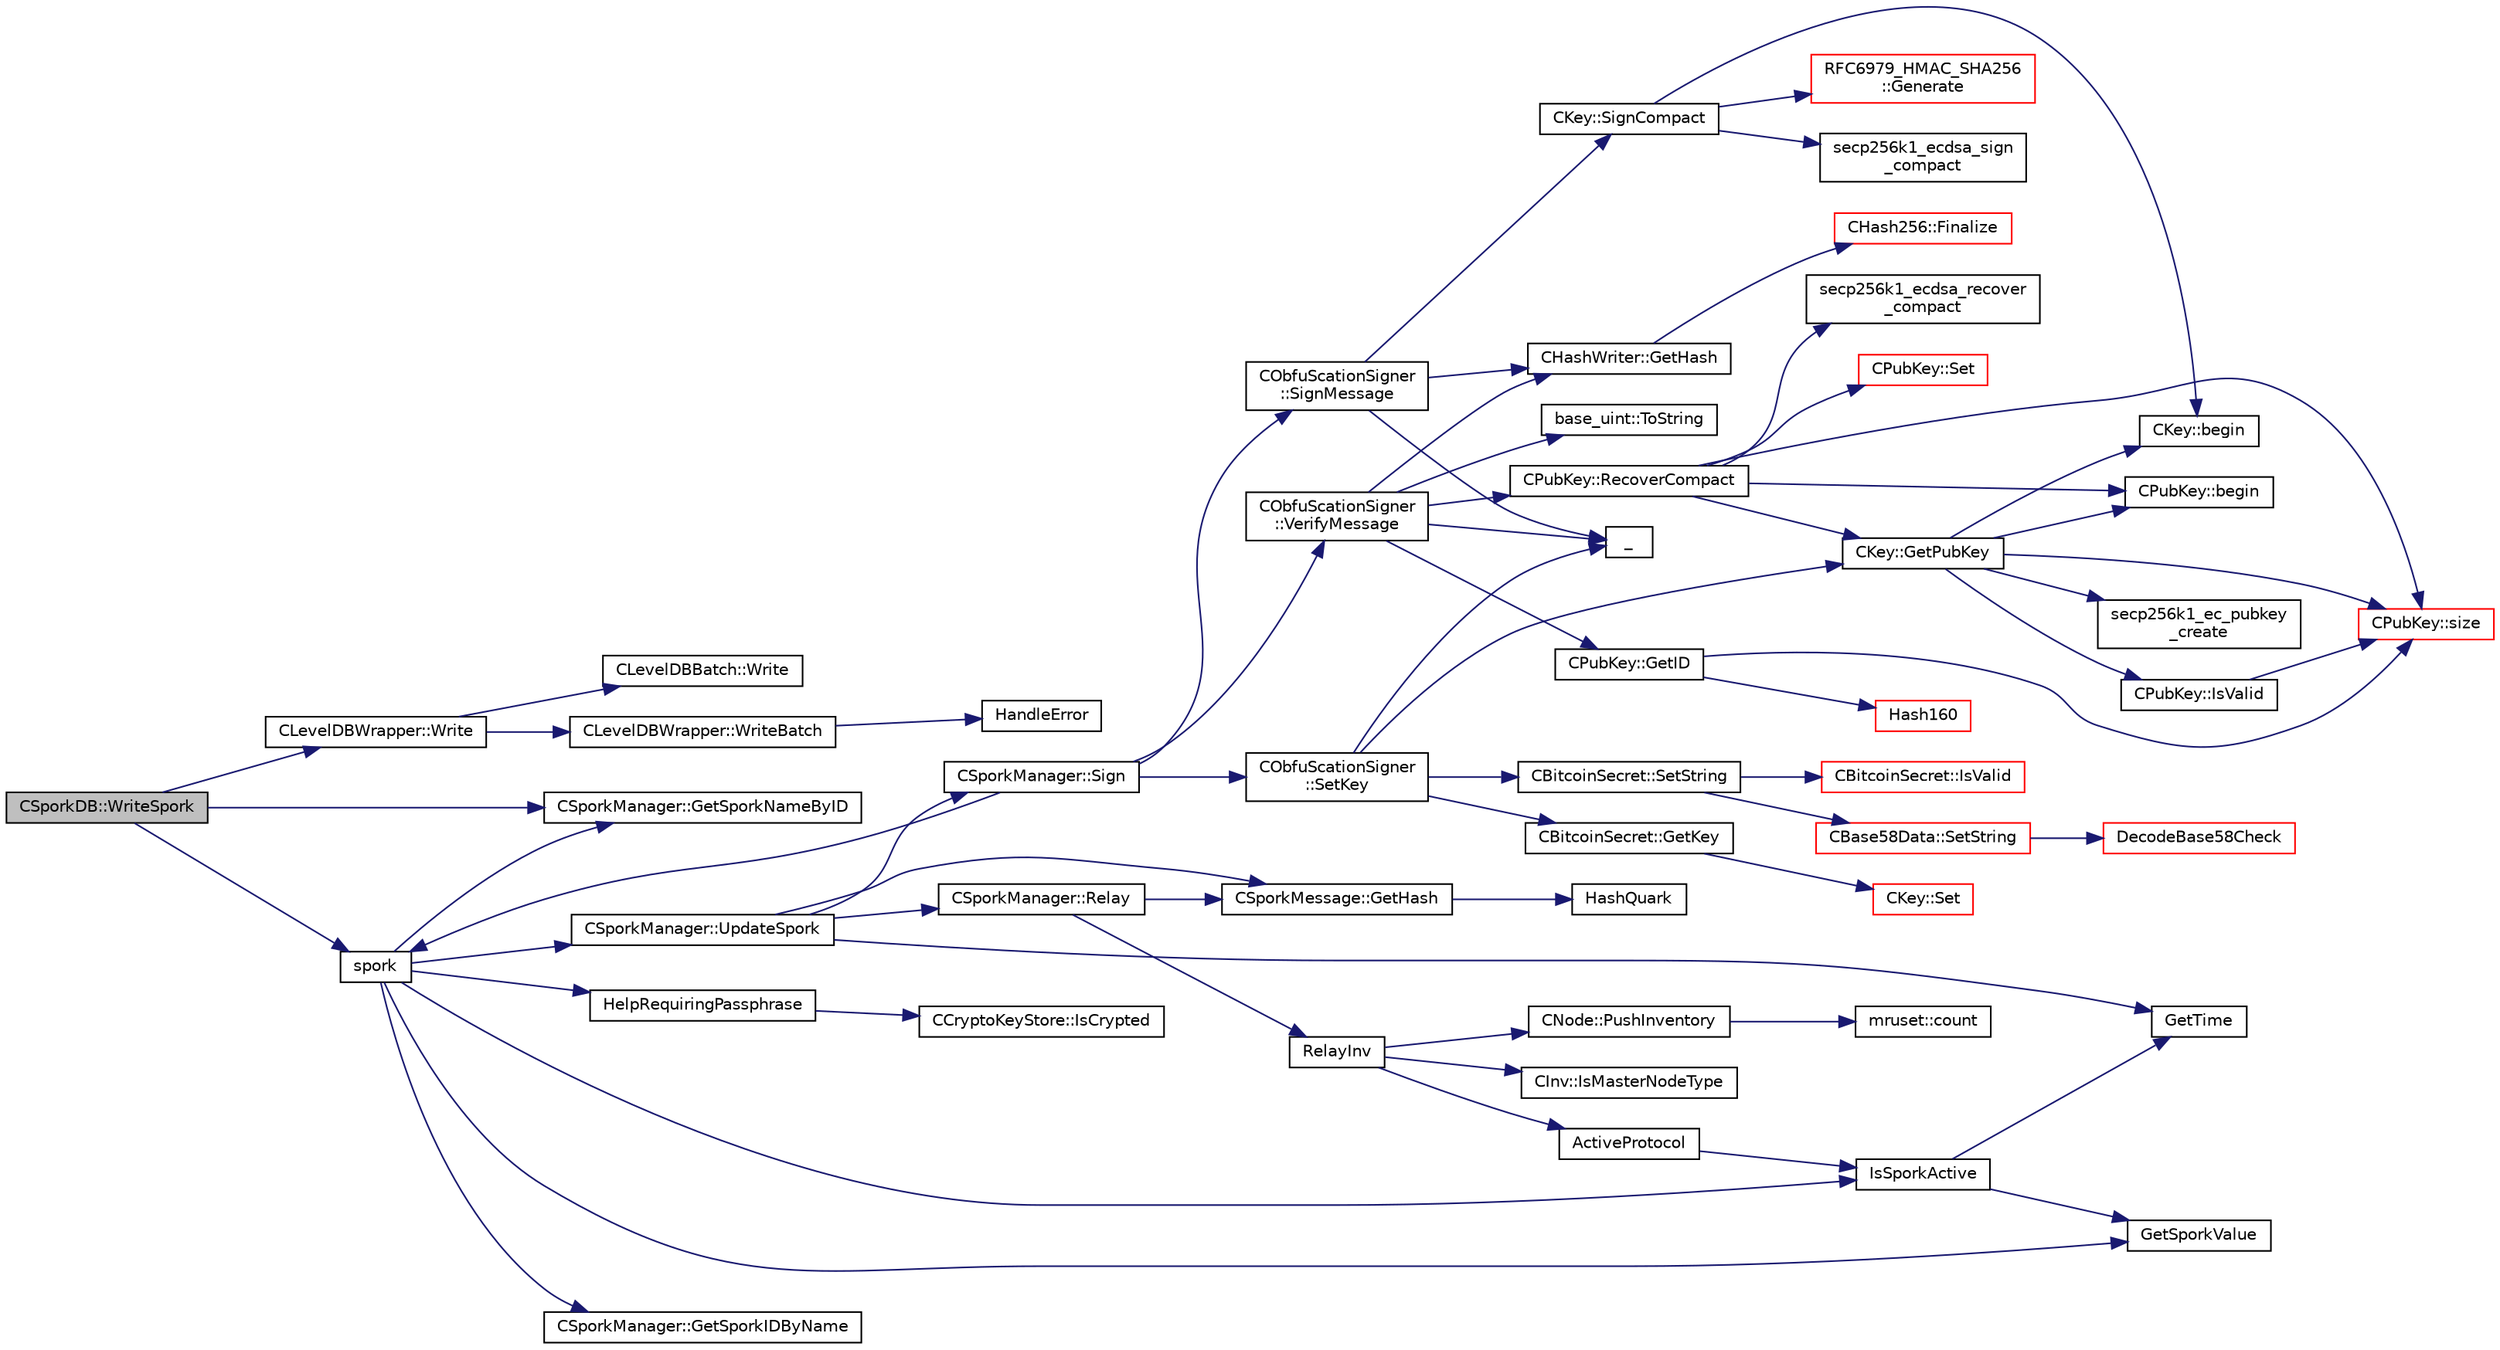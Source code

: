 digraph "CSporkDB::WriteSpork"
{
  edge [fontname="Helvetica",fontsize="10",labelfontname="Helvetica",labelfontsize="10"];
  node [fontname="Helvetica",fontsize="10",shape=record];
  rankdir="LR";
  Node77 [label="CSporkDB::WriteSpork",height=0.2,width=0.4,color="black", fillcolor="grey75", style="filled", fontcolor="black"];
  Node77 -> Node78 [color="midnightblue",fontsize="10",style="solid",fontname="Helvetica"];
  Node78 [label="CSporkManager::GetSporkNameByID",height=0.2,width=0.4,color="black", fillcolor="white", style="filled",URL="$class_c_spork_manager.html#a1a2960fa69bc49f5e4d36db583d4a840"];
  Node77 -> Node79 [color="midnightblue",fontsize="10",style="solid",fontname="Helvetica"];
  Node79 [label="CLevelDBWrapper::Write",height=0.2,width=0.4,color="black", fillcolor="white", style="filled",URL="$class_c_level_d_b_wrapper.html#a740caa1aefbafc888838ea7f70dc31f4"];
  Node79 -> Node80 [color="midnightblue",fontsize="10",style="solid",fontname="Helvetica"];
  Node80 [label="CLevelDBBatch::Write",height=0.2,width=0.4,color="black", fillcolor="white", style="filled",URL="$class_c_level_d_b_batch.html#ab459da1abafa27e834de9a4cc25b6f2d"];
  Node79 -> Node81 [color="midnightblue",fontsize="10",style="solid",fontname="Helvetica"];
  Node81 [label="CLevelDBWrapper::WriteBatch",height=0.2,width=0.4,color="black", fillcolor="white", style="filled",URL="$class_c_level_d_b_wrapper.html#a820484c9e427f9e3400396e750acf4b8"];
  Node81 -> Node82 [color="midnightblue",fontsize="10",style="solid",fontname="Helvetica"];
  Node82 [label="HandleError",height=0.2,width=0.4,color="black", fillcolor="white", style="filled",URL="$leveldbwrapper_8cpp.html#aea36eb5fddb6266b14ea8cb15e183486"];
  Node77 -> Node83 [color="midnightblue",fontsize="10",style="solid",fontname="Helvetica"];
  Node83 [label="spork",height=0.2,width=0.4,color="black", fillcolor="white", style="filled",URL="$rpcmisc_8cpp.html#a8dcc7f3e5749bbd1dad163b85d0abdcb"];
  Node83 -> Node78 [color="midnightblue",fontsize="10",style="solid",fontname="Helvetica"];
  Node83 -> Node84 [color="midnightblue",fontsize="10",style="solid",fontname="Helvetica"];
  Node84 [label="GetSporkValue",height=0.2,width=0.4,color="black", fillcolor="white", style="filled",URL="$spork_8cpp.html#a7125c44e1c9a54dc7c28556b3fb24a8f"];
  Node83 -> Node85 [color="midnightblue",fontsize="10",style="solid",fontname="Helvetica"];
  Node85 [label="IsSporkActive",height=0.2,width=0.4,color="black", fillcolor="white", style="filled",URL="$spork_8cpp.html#a3305663176e21e81c80dc951a7f8ea5e"];
  Node85 -> Node84 [color="midnightblue",fontsize="10",style="solid",fontname="Helvetica"];
  Node85 -> Node86 [color="midnightblue",fontsize="10",style="solid",fontname="Helvetica"];
  Node86 [label="GetTime",height=0.2,width=0.4,color="black", fillcolor="white", style="filled",URL="$utiltime_8cpp.html#a46fac5fba8ba905b5f9acb364f5d8c6f",tooltip="For unit testing. "];
  Node83 -> Node87 [color="midnightblue",fontsize="10",style="solid",fontname="Helvetica"];
  Node87 [label="CSporkManager::GetSporkIDByName",height=0.2,width=0.4,color="black", fillcolor="white", style="filled",URL="$class_c_spork_manager.html#ae72689cf7a2e87ef57f8f7e875a5c21d"];
  Node83 -> Node88 [color="midnightblue",fontsize="10",style="solid",fontname="Helvetica"];
  Node88 [label="CSporkManager::UpdateSpork",height=0.2,width=0.4,color="black", fillcolor="white", style="filled",URL="$class_c_spork_manager.html#afb7e15fe29bd548939657a20ca5feafb"];
  Node88 -> Node86 [color="midnightblue",fontsize="10",style="solid",fontname="Helvetica"];
  Node88 -> Node89 [color="midnightblue",fontsize="10",style="solid",fontname="Helvetica"];
  Node89 [label="CSporkManager::Sign",height=0.2,width=0.4,color="black", fillcolor="white", style="filled",URL="$class_c_spork_manager.html#adf1b5d40f378c4bd3a5ea31905b11f30"];
  Node89 -> Node83 [color="midnightblue",fontsize="10",style="solid",fontname="Helvetica"];
  Node89 -> Node90 [color="midnightblue",fontsize="10",style="solid",fontname="Helvetica"];
  Node90 [label="CObfuScationSigner\l::SetKey",height=0.2,width=0.4,color="black", fillcolor="white", style="filled",URL="$class_c_obfu_scation_signer.html#a4a12e41611db1b711d59ac4c3323dd36",tooltip="Set the private/public key values, returns true if successful. "];
  Node90 -> Node91 [color="midnightblue",fontsize="10",style="solid",fontname="Helvetica"];
  Node91 [label="CBitcoinSecret::SetString",height=0.2,width=0.4,color="black", fillcolor="white", style="filled",URL="$class_c_bitcoin_secret.html#a6a8aff02f66099f33f573ad3e6375bb1"];
  Node91 -> Node92 [color="midnightblue",fontsize="10",style="solid",fontname="Helvetica"];
  Node92 [label="CBase58Data::SetString",height=0.2,width=0.4,color="red", fillcolor="white", style="filled",URL="$class_c_base58_data.html#a250fa3bc97d03c7d87de5485c8b49b57"];
  Node92 -> Node93 [color="midnightblue",fontsize="10",style="solid",fontname="Helvetica"];
  Node93 [label="DecodeBase58Check",height=0.2,width=0.4,color="red", fillcolor="white", style="filled",URL="$base58_8cpp.html#ae2dc7ad63e243509e0871ec4a5890678",tooltip="Decode a base58-encoded string (psz) that includes a checksum into a byte vector (vchRet), return true if decoding is successful. "];
  Node91 -> Node99 [color="midnightblue",fontsize="10",style="solid",fontname="Helvetica"];
  Node99 [label="CBitcoinSecret::IsValid",height=0.2,width=0.4,color="red", fillcolor="white", style="filled",URL="$class_c_bitcoin_secret.html#a2a93fa8a09826ff63498cb3e4370c154"];
  Node90 -> Node102 [color="midnightblue",fontsize="10",style="solid",fontname="Helvetica"];
  Node102 [label="_",height=0.2,width=0.4,color="black", fillcolor="white", style="filled",URL="$ui__interface_8h.html#aad133bb6103b53cebf03fd01e2f11ba1",tooltip="Translation function: Call Translate signal on UI interface, which returns a boost::optional result..."];
  Node90 -> Node103 [color="midnightblue",fontsize="10",style="solid",fontname="Helvetica"];
  Node103 [label="CBitcoinSecret::GetKey",height=0.2,width=0.4,color="black", fillcolor="white", style="filled",URL="$class_c_bitcoin_secret.html#a4d6bf559d092e6d47f8001c7171096df"];
  Node103 -> Node104 [color="midnightblue",fontsize="10",style="solid",fontname="Helvetica"];
  Node104 [label="CKey::Set",height=0.2,width=0.4,color="red", fillcolor="white", style="filled",URL="$class_c_key.html#aaa13d5f08456bba094210c5eeabf64c8",tooltip="Initialize using begin and end iterators to byte data. "];
  Node90 -> Node107 [color="midnightblue",fontsize="10",style="solid",fontname="Helvetica"];
  Node107 [label="CKey::GetPubKey",height=0.2,width=0.4,color="black", fillcolor="white", style="filled",URL="$class_c_key.html#aa1085c59603a62db6ec776300f250337",tooltip="Compute the public key from a private key. "];
  Node107 -> Node108 [color="midnightblue",fontsize="10",style="solid",fontname="Helvetica"];
  Node108 [label="secp256k1_ec_pubkey\l_create",height=0.2,width=0.4,color="black", fillcolor="white", style="filled",URL="$secp256k1_8h.html#a22e1ef593e0d06d40b4f233e91447aa3",tooltip="Compute the public key for a secret key. "];
  Node107 -> Node109 [color="midnightblue",fontsize="10",style="solid",fontname="Helvetica"];
  Node109 [label="CPubKey::begin",height=0.2,width=0.4,color="black", fillcolor="white", style="filled",URL="$class_c_pub_key.html#a859ab9909d68092d6d4fc739237ab358"];
  Node107 -> Node110 [color="midnightblue",fontsize="10",style="solid",fontname="Helvetica"];
  Node110 [label="CKey::begin",height=0.2,width=0.4,color="black", fillcolor="white", style="filled",URL="$class_c_key.html#ab8dee0ad9d933304a22284ee40040847"];
  Node107 -> Node111 [color="midnightblue",fontsize="10",style="solid",fontname="Helvetica"];
  Node111 [label="CPubKey::size",height=0.2,width=0.4,color="red", fillcolor="white", style="filled",URL="$class_c_pub_key.html#a6bb28fcf0a5f799c69f5b7269363b309",tooltip="Simple read-only vector-like interface to the pubkey data. "];
  Node107 -> Node113 [color="midnightblue",fontsize="10",style="solid",fontname="Helvetica"];
  Node113 [label="CPubKey::IsValid",height=0.2,width=0.4,color="black", fillcolor="white", style="filled",URL="$class_c_pub_key.html#a4fa94293cf8577fd039b9a133f6c7f30"];
  Node113 -> Node111 [color="midnightblue",fontsize="10",style="solid",fontname="Helvetica"];
  Node89 -> Node114 [color="midnightblue",fontsize="10",style="solid",fontname="Helvetica"];
  Node114 [label="CObfuScationSigner\l::SignMessage",height=0.2,width=0.4,color="black", fillcolor="white", style="filled",URL="$class_c_obfu_scation_signer.html#a004eab16d18045b42d51037eab817585",tooltip="Sign the message, returns true if successful. "];
  Node114 -> Node115 [color="midnightblue",fontsize="10",style="solid",fontname="Helvetica"];
  Node115 [label="CKey::SignCompact",height=0.2,width=0.4,color="black", fillcolor="white", style="filled",URL="$class_c_key.html#afe77d80889aa68e92e6882e75424cfb8",tooltip="Create a compact signature (65 bytes), which allows reconstructing the used public key..."];
  Node115 -> Node110 [color="midnightblue",fontsize="10",style="solid",fontname="Helvetica"];
  Node115 -> Node116 [color="midnightblue",fontsize="10",style="solid",fontname="Helvetica"];
  Node116 [label="RFC6979_HMAC_SHA256\l::Generate",height=0.2,width=0.4,color="red", fillcolor="white", style="filled",URL="$class_r_f_c6979___h_m_a_c___s_h_a256.html#a9f841d552097f528631538e9939e0f70",tooltip="Generate a byte array. "];
  Node115 -> Node118 [color="midnightblue",fontsize="10",style="solid",fontname="Helvetica"];
  Node118 [label="secp256k1_ecdsa_sign\l_compact",height=0.2,width=0.4,color="black", fillcolor="white", style="filled",URL="$secp256k1_8h.html#a8f0ebc259cc949ae9b231665dfd5c004",tooltip="Create a compact ECDSA signature (64 byte + recovery id). "];
  Node114 -> Node119 [color="midnightblue",fontsize="10",style="solid",fontname="Helvetica"];
  Node119 [label="CHashWriter::GetHash",height=0.2,width=0.4,color="black", fillcolor="white", style="filled",URL="$class_c_hash_writer.html#ae94a937211502eabf19477630090093a"];
  Node119 -> Node120 [color="midnightblue",fontsize="10",style="solid",fontname="Helvetica"];
  Node120 [label="CHash256::Finalize",height=0.2,width=0.4,color="red", fillcolor="white", style="filled",URL="$class_c_hash256.html#aa8a70c1b7cf24ce7d00240a1131cf4e7"];
  Node114 -> Node102 [color="midnightblue",fontsize="10",style="solid",fontname="Helvetica"];
  Node89 -> Node124 [color="midnightblue",fontsize="10",style="solid",fontname="Helvetica"];
  Node124 [label="CObfuScationSigner\l::VerifyMessage",height=0.2,width=0.4,color="black", fillcolor="white", style="filled",URL="$class_c_obfu_scation_signer.html#aaf770086b8defa6568da76bee8fb5269",tooltip="Verify the message, returns true if succcessful. "];
  Node124 -> Node125 [color="midnightblue",fontsize="10",style="solid",fontname="Helvetica"];
  Node125 [label="CPubKey::RecoverCompact",height=0.2,width=0.4,color="black", fillcolor="white", style="filled",URL="$class_c_pub_key.html#a169505e735a02db385486b0affeb565c",tooltip="Recover a public key from a compact signature. "];
  Node125 -> Node126 [color="midnightblue",fontsize="10",style="solid",fontname="Helvetica"];
  Node126 [label="secp256k1_ecdsa_recover\l_compact",height=0.2,width=0.4,color="black", fillcolor="white", style="filled",URL="$secp256k1_8h.html#ad1f2dda163655017f0ab2ec246328975",tooltip="Recover an ECDSA public key from a compact signature. "];
  Node125 -> Node109 [color="midnightblue",fontsize="10",style="solid",fontname="Helvetica"];
  Node125 -> Node111 [color="midnightblue",fontsize="10",style="solid",fontname="Helvetica"];
  Node125 -> Node107 [color="midnightblue",fontsize="10",style="solid",fontname="Helvetica"];
  Node125 -> Node127 [color="midnightblue",fontsize="10",style="solid",fontname="Helvetica"];
  Node127 [label="CPubKey::Set",height=0.2,width=0.4,color="red", fillcolor="white", style="filled",URL="$class_c_pub_key.html#af59bc1d3be119c1f8b49d3c1e2c0797b",tooltip="Initialize a public key using begin/end iterators to byte data. "];
  Node124 -> Node119 [color="midnightblue",fontsize="10",style="solid",fontname="Helvetica"];
  Node124 -> Node102 [color="midnightblue",fontsize="10",style="solid",fontname="Helvetica"];
  Node124 -> Node129 [color="midnightblue",fontsize="10",style="solid",fontname="Helvetica"];
  Node129 [label="CPubKey::GetID",height=0.2,width=0.4,color="black", fillcolor="white", style="filled",URL="$class_c_pub_key.html#a2675f7e6f72eff68e7a5227289feb021",tooltip="Get the KeyID of this public key (hash of its serialization) "];
  Node129 -> Node130 [color="midnightblue",fontsize="10",style="solid",fontname="Helvetica"];
  Node130 [label="Hash160",height=0.2,width=0.4,color="red", fillcolor="white", style="filled",URL="$hash_8h.html#a4490f70ddae16e9e48460a0416a48a6b",tooltip="Compute the 160-bit hash an object. "];
  Node129 -> Node111 [color="midnightblue",fontsize="10",style="solid",fontname="Helvetica"];
  Node124 -> Node135 [color="midnightblue",fontsize="10",style="solid",fontname="Helvetica"];
  Node135 [label="base_uint::ToString",height=0.2,width=0.4,color="black", fillcolor="white", style="filled",URL="$classbase__uint.html#acccba4d9d51a0c36261718ca0cbb293b"];
  Node88 -> Node136 [color="midnightblue",fontsize="10",style="solid",fontname="Helvetica"];
  Node136 [label="CSporkManager::Relay",height=0.2,width=0.4,color="black", fillcolor="white", style="filled",URL="$class_c_spork_manager.html#ae8651894670c02ecb5f99806376d5af2"];
  Node136 -> Node137 [color="midnightblue",fontsize="10",style="solid",fontname="Helvetica"];
  Node137 [label="CSporkMessage::GetHash",height=0.2,width=0.4,color="black", fillcolor="white", style="filled",URL="$class_c_spork_message.html#aa71d5976465a8edb3f11901b14b9df65"];
  Node137 -> Node138 [color="midnightblue",fontsize="10",style="solid",fontname="Helvetica"];
  Node138 [label="HashQuark",height=0.2,width=0.4,color="black", fillcolor="white", style="filled",URL="$hash_8h.html#a6260894db49a10cb1e7c684172e8d5b2"];
  Node136 -> Node139 [color="midnightblue",fontsize="10",style="solid",fontname="Helvetica"];
  Node139 [label="RelayInv",height=0.2,width=0.4,color="black", fillcolor="white", style="filled",URL="$net_8cpp.html#a653718509f060207d28139fa8346e64a"];
  Node139 -> Node140 [color="midnightblue",fontsize="10",style="solid",fontname="Helvetica"];
  Node140 [label="CInv::IsMasterNodeType",height=0.2,width=0.4,color="black", fillcolor="white", style="filled",URL="$class_c_inv.html#ab96a3a729beb1092a87604667dc5baba"];
  Node139 -> Node141 [color="midnightblue",fontsize="10",style="solid",fontname="Helvetica"];
  Node141 [label="ActiveProtocol",height=0.2,width=0.4,color="black", fillcolor="white", style="filled",URL="$main_8cpp.html#a138f84e8c8976fe85712b695c32ee3c7",tooltip="See whether the protocol update is enforced for connected nodes. "];
  Node141 -> Node85 [color="midnightblue",fontsize="10",style="solid",fontname="Helvetica"];
  Node139 -> Node142 [color="midnightblue",fontsize="10",style="solid",fontname="Helvetica"];
  Node142 [label="CNode::PushInventory",height=0.2,width=0.4,color="black", fillcolor="white", style="filled",URL="$class_c_node.html#a7cef2333aa8776127a7e7fcab659eb6a"];
  Node142 -> Node143 [color="midnightblue",fontsize="10",style="solid",fontname="Helvetica"];
  Node143 [label="mruset::count",height=0.2,width=0.4,color="black", fillcolor="white", style="filled",URL="$classmruset.html#aff65b732aed809fb84542e1136321a24"];
  Node88 -> Node137 [color="midnightblue",fontsize="10",style="solid",fontname="Helvetica"];
  Node83 -> Node144 [color="midnightblue",fontsize="10",style="solid",fontname="Helvetica"];
  Node144 [label="HelpRequiringPassphrase",height=0.2,width=0.4,color="black", fillcolor="white", style="filled",URL="$rpcserver_8h.html#abcfbb0ad9335791f2832c01209b8f12d"];
  Node144 -> Node145 [color="midnightblue",fontsize="10",style="solid",fontname="Helvetica"];
  Node145 [label="CCryptoKeyStore::IsCrypted",height=0.2,width=0.4,color="black", fillcolor="white", style="filled",URL="$class_c_crypto_key_store.html#acc8fed44366c98fb481333ca6e867088"];
}
